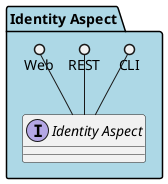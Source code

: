 @startuml



package "Identity Aspect" #lightblue {

    interface "Identity Aspect" as i {
    
    }


    CLI ()-- i
    REST ()-- i
    Web ()-- i
    


}

@enduml

